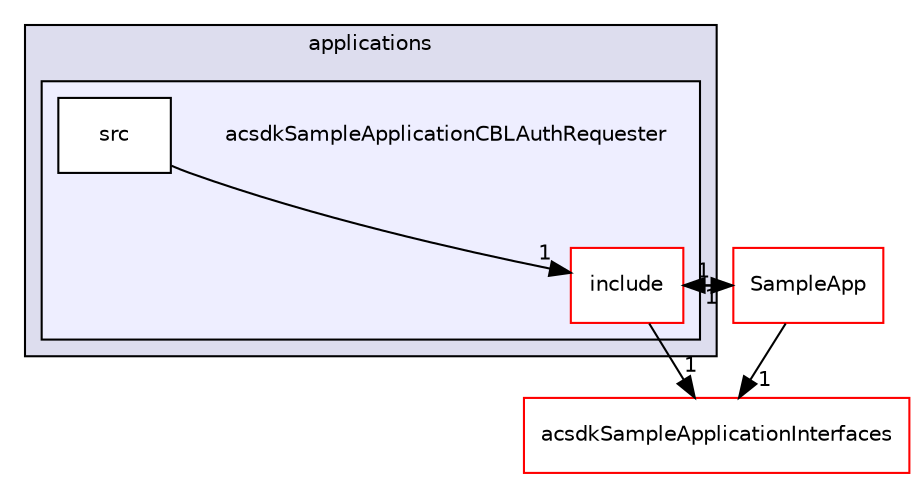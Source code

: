 digraph "/workplace/avs-device-sdk/applications/acsdkSampleApplicationCBLAuthRequester" {
  compound=true
  node [ fontsize="10", fontname="Helvetica"];
  edge [ labelfontsize="10", labelfontname="Helvetica"];
  subgraph clusterdir_a6e4fee11f07c3b70486e88fe92cbbdc {
    graph [ bgcolor="#ddddee", pencolor="black", label="applications" fontname="Helvetica", fontsize="10", URL="dir_a6e4fee11f07c3b70486e88fe92cbbdc.html"]
  subgraph clusterdir_9ccf9315b0a27650f0f760a264808e11 {
    graph [ bgcolor="#eeeeff", pencolor="black", label="" URL="dir_9ccf9315b0a27650f0f760a264808e11.html"];
    dir_9ccf9315b0a27650f0f760a264808e11 [shape=plaintext label="acsdkSampleApplicationCBLAuthRequester"];
    dir_81dea7f558d5f2775a4ee1b40d718b20 [shape=box label="include" color="red" fillcolor="white" style="filled" URL="dir_81dea7f558d5f2775a4ee1b40d718b20.html"];
    dir_96a53f32ff8d5e2deacdff8b423f8006 [shape=box label="src" color="black" fillcolor="white" style="filled" URL="dir_96a53f32ff8d5e2deacdff8b423f8006.html"];
  }
  }
  dir_0c573f6f99f98abb37dc81ba5bc6038c [shape=box label="acsdkSampleApplicationInterfaces" fillcolor="white" style="filled" color="red" URL="dir_0c573f6f99f98abb37dc81ba5bc6038c.html"];
  dir_69fa8d0f4fee2820ffc8601fbf428b42 [shape=box label="SampleApp" fillcolor="white" style="filled" color="red" URL="dir_69fa8d0f4fee2820ffc8601fbf428b42.html"];
  dir_69fa8d0f4fee2820ffc8601fbf428b42->dir_0c573f6f99f98abb37dc81ba5bc6038c [headlabel="1", labeldistance=1.5 headhref="dir_000101_000094.html"];
  dir_69fa8d0f4fee2820ffc8601fbf428b42->dir_81dea7f558d5f2775a4ee1b40d718b20 [headlabel="1", labeldistance=1.5 headhref="dir_000101_000091.html"];
  dir_81dea7f558d5f2775a4ee1b40d718b20->dir_0c573f6f99f98abb37dc81ba5bc6038c [headlabel="1", labeldistance=1.5 headhref="dir_000091_000094.html"];
  dir_81dea7f558d5f2775a4ee1b40d718b20->dir_69fa8d0f4fee2820ffc8601fbf428b42 [headlabel="1", labeldistance=1.5 headhref="dir_000091_000101.html"];
  dir_96a53f32ff8d5e2deacdff8b423f8006->dir_81dea7f558d5f2775a4ee1b40d718b20 [headlabel="1", labeldistance=1.5 headhref="dir_000093_000091.html"];
}
